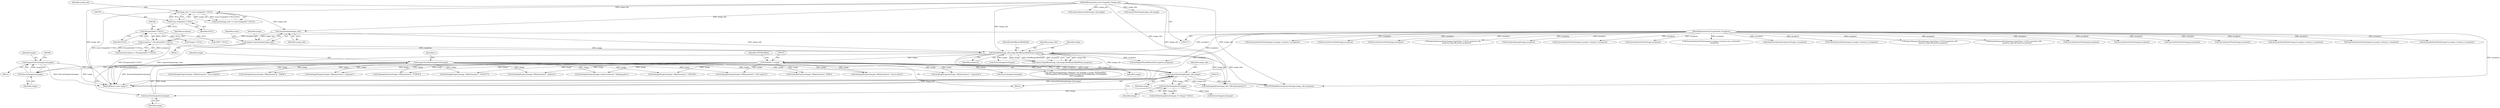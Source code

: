 digraph "0_ImageMagick_c073a7712d82476b5fbee74856c46b88af9c3175@pointer" {
"1000302" [label="(Call,image=DestroyImageList(image))"];
"1000304" [label="(Call,DestroyImageList(image))"];
"1000331" [label="(Call,image=SyncNextImageInList(image))"];
"1000333" [label="(Call,SyncNextImageInList(image))"];
"1000315" [label="(Call,GetNextImageInList(image))"];
"1000310" [label="(Call,AcquireNextImage(image_info,image))"];
"1000200" [label="(Call,OpenBlob(image_info,image,ReadBinaryBlobMode,exception))"];
"1000196" [label="(Call,AcquireImage(image_info))"];
"1000156" [label="(Call,image_info != (const ImageInfo *) NULL)"];
"1000116" [label="(MethodParameterIn,const ImageInfo *image_info)"];
"1000158" [label="(Call,(const ImageInfo *) NULL)"];
"1000194" [label="(Call,image=AcquireImage(image_info))"];
"1000183" [label="(Call,exception != (ExceptionInfo *) NULL)"];
"1000117" [label="(MethodParameterIn,ExceptionInfo *exception)"];
"1000185" [label="(Call,(ExceptionInfo *) NULL)"];
"1000230" [label="(Call,(thandle_t) image)"];
"1003266" [label="(Call,DecodeLabImage(image,exception))"];
"1000204" [label="(Identifier,exception)"];
"1000523" [label="(Call,SetImageProperty(image,\"tiff:photometric\",\"MASK\"))"];
"1001853" [label="(Call,QueueAuthenticPixels(image,0,y,image->columns,1,exception))"];
"1003377" [label="(Call,TIFFReadPhotoshopLayers(image,image_info,exception))"];
"1000118" [label="(Block,)"];
"1000203" [label="(Identifier,ReadBinaryBlobMode)"];
"1002625" [label="(Call,SyncAuthenticPixels(image,exception))"];
"1000187" [label="(Identifier,NULL)"];
"1000183" [label="(Call,exception != (ExceptionInfo *) NULL)"];
"1000201" [label="(Identifier,image_info)"];
"1000302" [label="(Call,image=DestroyImageList(image))"];
"1000233" [label="(Identifier,TIFFReadBlob)"];
"1002777" [label="(Call,QueueAuthenticPixels(image,0,y,image->columns,rows_remaining,\n            exception))"];
"1000332" [label="(Identifier,image)"];
"1001365" [label="(Call,InheritException(exception,&image->exception))"];
"1000312" [label="(Identifier,image)"];
"1000325" [label="(Call,DestroyImageList(image))"];
"1000225" [label="(Call,TIFFClientOpen(image->filename,\"rb\",(thandle_t) image,TIFFReadBlob,\n    TIFFWriteBlob,TIFFSeekBlob,TIFFCloseBlob,TIFFGetBlobSize,TIFFMapBlob,\n    TIFFUnmapBlob))"];
"1000316" [label="(Identifier,image)"];
"1000185" [label="(Call,(ExceptionInfo *) NULL)"];
"1000199" [label="(Identifier,status)"];
"1000460" [label="(Call,SetImageProperty(image,\"tiff:photometric\",\"min-is-black\"))"];
"1000116" [label="(MethodParameterIn,const ImageInfo *image_info)"];
"1000299" [label="(Block,)"];
"1000496" [label="(Call,SetImageProperty(image,\"tiff:photometric\",\"CIELAB\"))"];
"1000194" [label="(Call,image=AcquireImage(image_info))"];
"1000541" [label="(Call,SetImageProperty(image,\"tiff:photometric\",\"YCBCR\"))"];
"1002158" [label="(Call,GetAuthenticPixels(image,0,y,image->columns,1,exception))"];
"1001376" [label="(Call,AcquireQuantumInfo(image_info,image))"];
"1000212" [label="(Call,DestroyImageList(image))"];
"1000333" [label="(Call,SyncNextImageInList(image))"];
"1000230" [label="(Call,(thandle_t) image)"];
"1000198" [label="(Call,status=OpenBlob(image_info,image,ReadBinaryBlobMode,exception))"];
"1000505" [label="(Call,SetImageProperty(image,\"tiff:photometric\",\"CIE Log2(L)\"))"];
"1000157" [label="(Identifier,image_info)"];
"1000550" [label="(Call,SetImageProperty(image,\"tiff:photometric\",\"unknown\"))"];
"1000117" [label="(MethodParameterIn,ExceptionInfo *exception)"];
"1002066" [label="(Call,ImportQuantumPixels(image,(CacheView *) NULL,quantum_info,\n            quantum_type,tiff_pixels,exception))"];
"1000284" [label="(Identifier,i)"];
"1000303" [label="(Identifier,image)"];
"1000232" [label="(Identifier,image)"];
"1001871" [label="(Call,ImportQuantumPixels(image,(CacheView *) NULL,quantum_info,\n            quantum_type,tiff_pixels,exception))"];
"1000334" [label="(Identifier,image)"];
"1000305" [label="(Identifier,image)"];
"1003207" [label="(Call,SyncAuthenticPixels(image,exception))"];
"1002255" [label="(Call,SyncAuthenticPixels(image,exception))"];
"1000532" [label="(Call,SetImageProperty(image,\"tiff:photometric\",\"separated\"))"];
"1002982" [label="(Call,SyncAuthenticPixels(image,exception))"];
"1000285" [label="(Block,)"];
"1000200" [label="(Call,OpenBlob(image_info,image,ReadBinaryBlobMode,exception))"];
"1002446" [label="(Call,SyncAuthenticPixels(image,exception))"];
"1000184" [label="(Identifier,exception)"];
"1000195" [label="(Identifier,image)"];
"1002325" [label="(Call,QueueAuthenticPixels(image,0,y,image->columns,1,exception))"];
"1000314" [label="(Call,GetNextImageInList(image) == (Image *) NULL)"];
"1000155" [label="(Call,assert(image_info != (const ImageInfo *) NULL))"];
"1000315" [label="(Call,GetNextImageInList(image))"];
"1000197" [label="(Identifier,image_info)"];
"1003407" [label="(MethodReturn,static Image *)"];
"1002048" [label="(Call,QueueAuthenticPixels(image,0,y,image->columns,1,exception))"];
"1000478" [label="(Call,SetImageProperty(image,\"tiff:photometric\",\"palette\"))"];
"1003126" [label="(Call,QueueAuthenticPixels(image,0,y,image->columns,1,exception))"];
"1000158" [label="(Call,(const ImageInfo *) NULL)"];
"1000196" [label="(Call,AcquireImage(image_info))"];
"1000304" [label="(Call,DestroyImageList(image))"];
"1002506" [label="(Call,QueueAuthenticPixels(image,0,y,image->columns,1,exception))"];
"1002077" [label="(Call,SyncAuthenticPixels(image,exception))"];
"1000449" [label="(Call,SetImageProperty(image,\"quantum:format\",\"floating-point\"))"];
"1000729" [label="(Call,GetImageOption(image_info,\"tiff:exif-properties\"))"];
"1000156" [label="(Call,image_info != (const ImageInfo *) NULL)"];
"1001882" [label="(Call,SyncAuthenticPixels(image,exception))"];
"1000220" [label="(Call,SetMagickThreadValue(tiff_exception,exception))"];
"1000469" [label="(Call,SetImageProperty(image,\"tiff:photometric\",\"min-is-white\"))"];
"1003331" [label="(Call,AcquireNextImage(image_info,image))"];
"1000182" [label="(Call,assert(exception != (ExceptionInfo *) NULL))"];
"1000514" [label="(Call,SetImageProperty(image,\"tiff:photometric\",\"LOGLUV\"))"];
"1000311" [label="(Identifier,image_info)"];
"1002244" [label="(Call,ImportQuantumPixels(image,(CacheView *) NULL,quantum_info,\n              quantum_type,tiff_pixels,exception))"];
"1000487" [label="(Call,SetImageProperty(image,\"tiff:photometric\",\"RGB\"))"];
"1000249" [label="(Call,DestroyImageList(image))"];
"1000215" [label="(Call,(Image *) NULL)"];
"1000331" [label="(Call,image=SyncNextImageInList(image))"];
"1000243" [label="(Call,(TIFF *) NULL)"];
"1000160" [label="(Identifier,NULL)"];
"1000202" [label="(Identifier,image)"];
"1000310" [label="(Call,AcquireNextImage(image_info,image))"];
"1000302" -> "1000299"  [label="AST: "];
"1000302" -> "1000304"  [label="CFG: "];
"1000303" -> "1000302"  [label="AST: "];
"1000304" -> "1000302"  [label="AST: "];
"1000308" -> "1000302"  [label="CFG: "];
"1000302" -> "1003407"  [label="DDG: DestroyImageList(image)"];
"1000302" -> "1003407"  [label="DDG: image"];
"1000304" -> "1000302"  [label="DDG: image"];
"1000304" -> "1000305"  [label="CFG: "];
"1000305" -> "1000304"  [label="AST: "];
"1000331" -> "1000304"  [label="DDG: image"];
"1000230" -> "1000304"  [label="DDG: image"];
"1000331" -> "1000285"  [label="AST: "];
"1000331" -> "1000333"  [label="CFG: "];
"1000332" -> "1000331"  [label="AST: "];
"1000333" -> "1000331"  [label="AST: "];
"1000284" -> "1000331"  [label="CFG: "];
"1000331" -> "1003407"  [label="DDG: SyncNextImageInList(image)"];
"1000331" -> "1000310"  [label="DDG: image"];
"1000333" -> "1000331"  [label="DDG: image"];
"1000331" -> "1000449"  [label="DDG: image"];
"1000331" -> "1000460"  [label="DDG: image"];
"1000331" -> "1000469"  [label="DDG: image"];
"1000331" -> "1000478"  [label="DDG: image"];
"1000331" -> "1000487"  [label="DDG: image"];
"1000331" -> "1000496"  [label="DDG: image"];
"1000331" -> "1000505"  [label="DDG: image"];
"1000331" -> "1000514"  [label="DDG: image"];
"1000331" -> "1000523"  [label="DDG: image"];
"1000331" -> "1000532"  [label="DDG: image"];
"1000331" -> "1000541"  [label="DDG: image"];
"1000331" -> "1000550"  [label="DDG: image"];
"1000333" -> "1000334"  [label="CFG: "];
"1000334" -> "1000333"  [label="AST: "];
"1000315" -> "1000333"  [label="DDG: image"];
"1000315" -> "1000314"  [label="AST: "];
"1000315" -> "1000316"  [label="CFG: "];
"1000316" -> "1000315"  [label="AST: "];
"1000318" -> "1000315"  [label="CFG: "];
"1000315" -> "1000314"  [label="DDG: image"];
"1000310" -> "1000315"  [label="DDG: image"];
"1000315" -> "1000325"  [label="DDG: image"];
"1000310" -> "1000285"  [label="AST: "];
"1000310" -> "1000312"  [label="CFG: "];
"1000311" -> "1000310"  [label="AST: "];
"1000312" -> "1000310"  [label="AST: "];
"1000316" -> "1000310"  [label="CFG: "];
"1000310" -> "1003407"  [label="DDG: AcquireNextImage(image_info,image)"];
"1000310" -> "1003407"  [label="DDG: image_info"];
"1000200" -> "1000310"  [label="DDG: image_info"];
"1000116" -> "1000310"  [label="DDG: image_info"];
"1000230" -> "1000310"  [label="DDG: image"];
"1000310" -> "1000729"  [label="DDG: image_info"];
"1000310" -> "1003377"  [label="DDG: image_info"];
"1000200" -> "1000198"  [label="AST: "];
"1000200" -> "1000204"  [label="CFG: "];
"1000201" -> "1000200"  [label="AST: "];
"1000202" -> "1000200"  [label="AST: "];
"1000203" -> "1000200"  [label="AST: "];
"1000204" -> "1000200"  [label="AST: "];
"1000198" -> "1000200"  [label="CFG: "];
"1000200" -> "1003407"  [label="DDG: image_info"];
"1000200" -> "1003407"  [label="DDG: ReadBinaryBlobMode"];
"1000200" -> "1003407"  [label="DDG: exception"];
"1000200" -> "1000198"  [label="DDG: image_info"];
"1000200" -> "1000198"  [label="DDG: image"];
"1000200" -> "1000198"  [label="DDG: ReadBinaryBlobMode"];
"1000200" -> "1000198"  [label="DDG: exception"];
"1000196" -> "1000200"  [label="DDG: image_info"];
"1000116" -> "1000200"  [label="DDG: image_info"];
"1000194" -> "1000200"  [label="DDG: image"];
"1000183" -> "1000200"  [label="DDG: exception"];
"1000117" -> "1000200"  [label="DDG: exception"];
"1000200" -> "1000212"  [label="DDG: image"];
"1000200" -> "1000220"  [label="DDG: exception"];
"1000200" -> "1000230"  [label="DDG: image"];
"1000200" -> "1000729"  [label="DDG: image_info"];
"1000200" -> "1003377"  [label="DDG: image_info"];
"1000196" -> "1000194"  [label="AST: "];
"1000196" -> "1000197"  [label="CFG: "];
"1000197" -> "1000196"  [label="AST: "];
"1000194" -> "1000196"  [label="CFG: "];
"1000196" -> "1000194"  [label="DDG: image_info"];
"1000156" -> "1000196"  [label="DDG: image_info"];
"1000116" -> "1000196"  [label="DDG: image_info"];
"1000156" -> "1000155"  [label="AST: "];
"1000156" -> "1000158"  [label="CFG: "];
"1000157" -> "1000156"  [label="AST: "];
"1000158" -> "1000156"  [label="AST: "];
"1000155" -> "1000156"  [label="CFG: "];
"1000156" -> "1003407"  [label="DDG: (const ImageInfo *) NULL"];
"1000156" -> "1000155"  [label="DDG: image_info"];
"1000156" -> "1000155"  [label="DDG: (const ImageInfo *) NULL"];
"1000116" -> "1000156"  [label="DDG: image_info"];
"1000158" -> "1000156"  [label="DDG: NULL"];
"1000116" -> "1000115"  [label="AST: "];
"1000116" -> "1003407"  [label="DDG: image_info"];
"1000116" -> "1000729"  [label="DDG: image_info"];
"1000116" -> "1001376"  [label="DDG: image_info"];
"1000116" -> "1003331"  [label="DDG: image_info"];
"1000116" -> "1003377"  [label="DDG: image_info"];
"1000158" -> "1000160"  [label="CFG: "];
"1000159" -> "1000158"  [label="AST: "];
"1000160" -> "1000158"  [label="AST: "];
"1000158" -> "1000185"  [label="DDG: NULL"];
"1000194" -> "1000118"  [label="AST: "];
"1000195" -> "1000194"  [label="AST: "];
"1000199" -> "1000194"  [label="CFG: "];
"1000194" -> "1003407"  [label="DDG: AcquireImage(image_info)"];
"1000183" -> "1000182"  [label="AST: "];
"1000183" -> "1000185"  [label="CFG: "];
"1000184" -> "1000183"  [label="AST: "];
"1000185" -> "1000183"  [label="AST: "];
"1000182" -> "1000183"  [label="CFG: "];
"1000183" -> "1003407"  [label="DDG: (ExceptionInfo *) NULL"];
"1000183" -> "1000182"  [label="DDG: exception"];
"1000183" -> "1000182"  [label="DDG: (ExceptionInfo *) NULL"];
"1000117" -> "1000183"  [label="DDG: exception"];
"1000185" -> "1000183"  [label="DDG: NULL"];
"1000117" -> "1000115"  [label="AST: "];
"1000117" -> "1003407"  [label="DDG: exception"];
"1000117" -> "1000220"  [label="DDG: exception"];
"1000117" -> "1001365"  [label="DDG: exception"];
"1000117" -> "1001853"  [label="DDG: exception"];
"1000117" -> "1001871"  [label="DDG: exception"];
"1000117" -> "1001882"  [label="DDG: exception"];
"1000117" -> "1002048"  [label="DDG: exception"];
"1000117" -> "1002066"  [label="DDG: exception"];
"1000117" -> "1002077"  [label="DDG: exception"];
"1000117" -> "1002158"  [label="DDG: exception"];
"1000117" -> "1002244"  [label="DDG: exception"];
"1000117" -> "1002255"  [label="DDG: exception"];
"1000117" -> "1002325"  [label="DDG: exception"];
"1000117" -> "1002446"  [label="DDG: exception"];
"1000117" -> "1002506"  [label="DDG: exception"];
"1000117" -> "1002625"  [label="DDG: exception"];
"1000117" -> "1002777"  [label="DDG: exception"];
"1000117" -> "1002982"  [label="DDG: exception"];
"1000117" -> "1003126"  [label="DDG: exception"];
"1000117" -> "1003207"  [label="DDG: exception"];
"1000117" -> "1003266"  [label="DDG: exception"];
"1000117" -> "1003377"  [label="DDG: exception"];
"1000185" -> "1000187"  [label="CFG: "];
"1000186" -> "1000185"  [label="AST: "];
"1000187" -> "1000185"  [label="AST: "];
"1000185" -> "1000215"  [label="DDG: NULL"];
"1000185" -> "1000243"  [label="DDG: NULL"];
"1000230" -> "1000225"  [label="AST: "];
"1000230" -> "1000232"  [label="CFG: "];
"1000231" -> "1000230"  [label="AST: "];
"1000232" -> "1000230"  [label="AST: "];
"1000233" -> "1000230"  [label="CFG: "];
"1000230" -> "1000225"  [label="DDG: image"];
"1000230" -> "1000249"  [label="DDG: image"];
"1000230" -> "1000449"  [label="DDG: image"];
"1000230" -> "1000460"  [label="DDG: image"];
"1000230" -> "1000469"  [label="DDG: image"];
"1000230" -> "1000478"  [label="DDG: image"];
"1000230" -> "1000487"  [label="DDG: image"];
"1000230" -> "1000496"  [label="DDG: image"];
"1000230" -> "1000505"  [label="DDG: image"];
"1000230" -> "1000514"  [label="DDG: image"];
"1000230" -> "1000523"  [label="DDG: image"];
"1000230" -> "1000532"  [label="DDG: image"];
"1000230" -> "1000541"  [label="DDG: image"];
"1000230" -> "1000550"  [label="DDG: image"];
}
